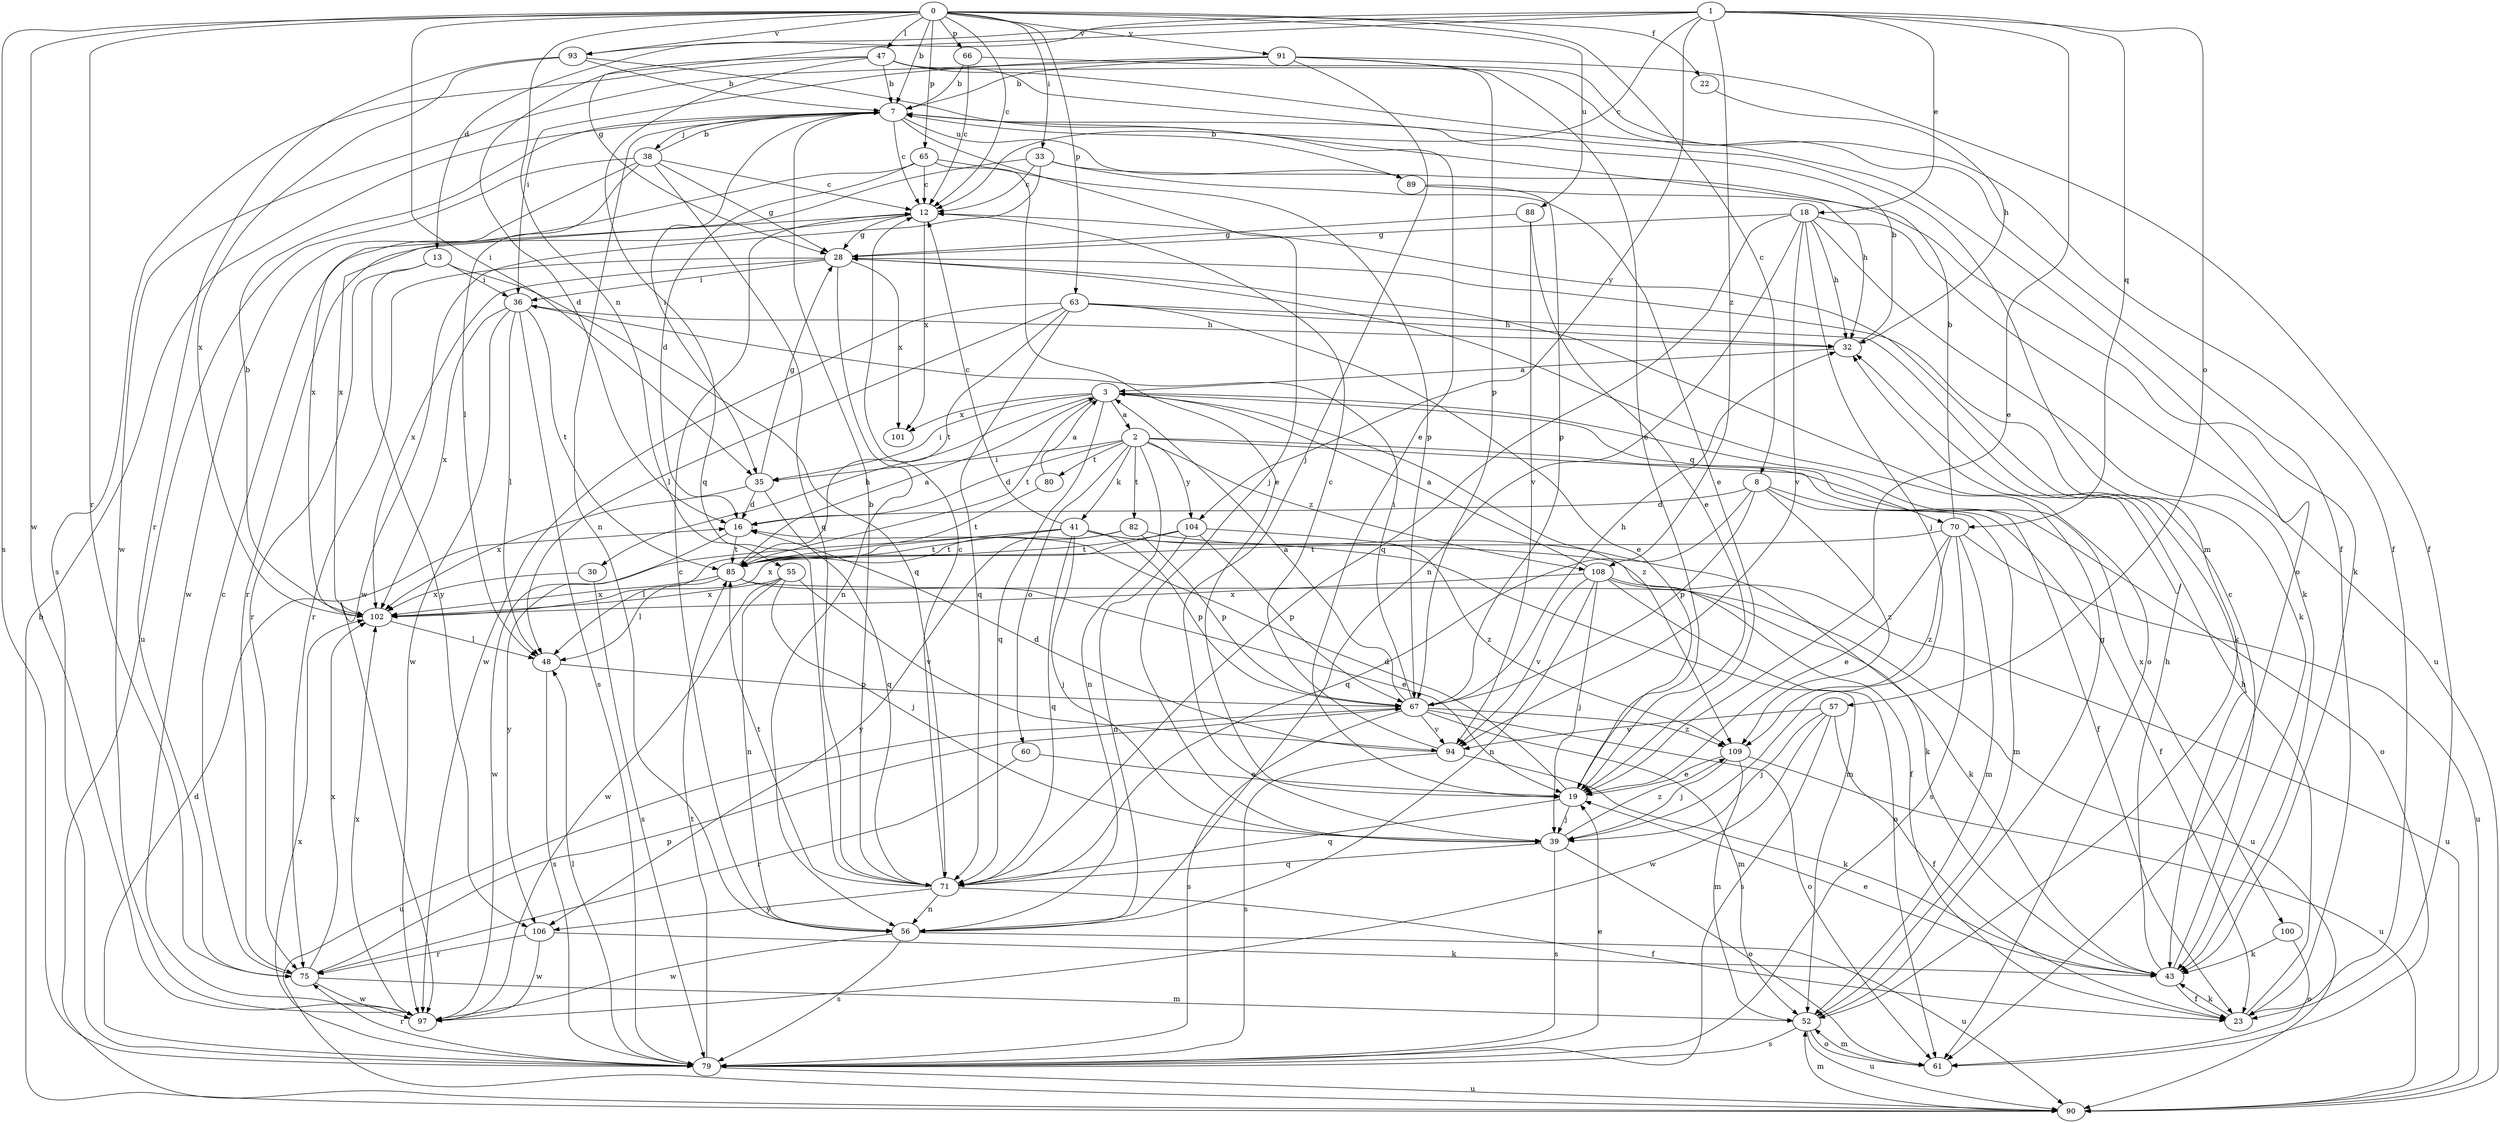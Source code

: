 strict digraph  {
0;
1;
2;
3;
7;
8;
12;
13;
16;
18;
19;
22;
23;
28;
30;
32;
33;
35;
36;
38;
39;
41;
43;
47;
48;
52;
55;
56;
57;
60;
61;
63;
65;
66;
67;
70;
71;
75;
79;
80;
82;
85;
88;
89;
90;
91;
93;
94;
97;
100;
101;
102;
104;
106;
108;
109;
0 -> 7  [label=b];
0 -> 8  [label=c];
0 -> 12  [label=c];
0 -> 22  [label=f];
0 -> 33  [label=i];
0 -> 35  [label=i];
0 -> 47  [label=l];
0 -> 55  [label=n];
0 -> 63  [label=p];
0 -> 65  [label=p];
0 -> 66  [label=p];
0 -> 75  [label=r];
0 -> 79  [label=s];
0 -> 88  [label=u];
0 -> 91  [label=v];
0 -> 93  [label=v];
0 -> 97  [label=w];
1 -> 12  [label=c];
1 -> 13  [label=d];
1 -> 18  [label=e];
1 -> 19  [label=e];
1 -> 28  [label=g];
1 -> 57  [label=o];
1 -> 70  [label=q];
1 -> 93  [label=v];
1 -> 104  [label=y];
1 -> 108  [label=z];
2 -> 16  [label=d];
2 -> 23  [label=f];
2 -> 35  [label=i];
2 -> 41  [label=k];
2 -> 56  [label=n];
2 -> 60  [label=o];
2 -> 61  [label=o];
2 -> 80  [label=t];
2 -> 82  [label=t];
2 -> 104  [label=y];
2 -> 108  [label=z];
3 -> 2  [label=a];
3 -> 30  [label=h];
3 -> 35  [label=i];
3 -> 70  [label=q];
3 -> 71  [label=q];
3 -> 85  [label=t];
3 -> 100  [label=x];
3 -> 101  [label=x];
3 -> 109  [label=z];
7 -> 12  [label=c];
7 -> 35  [label=i];
7 -> 38  [label=j];
7 -> 39  [label=j];
7 -> 56  [label=n];
7 -> 89  [label=u];
8 -> 16  [label=d];
8 -> 23  [label=f];
8 -> 52  [label=m];
8 -> 67  [label=p];
8 -> 71  [label=q];
8 -> 109  [label=z];
12 -> 28  [label=g];
12 -> 75  [label=r];
12 -> 101  [label=x];
13 -> 36  [label=i];
13 -> 71  [label=q];
13 -> 75  [label=r];
13 -> 106  [label=y];
16 -> 85  [label=t];
16 -> 106  [label=y];
18 -> 28  [label=g];
18 -> 32  [label=h];
18 -> 39  [label=j];
18 -> 43  [label=k];
18 -> 56  [label=n];
18 -> 71  [label=q];
18 -> 90  [label=u];
18 -> 94  [label=v];
19 -> 16  [label=d];
19 -> 39  [label=j];
19 -> 71  [label=q];
22 -> 32  [label=h];
23 -> 32  [label=h];
23 -> 43  [label=k];
28 -> 36  [label=i];
28 -> 43  [label=k];
28 -> 56  [label=n];
28 -> 61  [label=o];
28 -> 75  [label=r];
28 -> 101  [label=x];
28 -> 102  [label=x];
30 -> 79  [label=s];
30 -> 102  [label=x];
32 -> 3  [label=a];
32 -> 7  [label=b];
33 -> 12  [label=c];
33 -> 19  [label=e];
33 -> 43  [label=k];
33 -> 97  [label=w];
33 -> 102  [label=x];
35 -> 16  [label=d];
35 -> 28  [label=g];
35 -> 71  [label=q];
35 -> 102  [label=x];
36 -> 32  [label=h];
36 -> 48  [label=l];
36 -> 79  [label=s];
36 -> 85  [label=t];
36 -> 97  [label=w];
36 -> 102  [label=x];
38 -> 7  [label=b];
38 -> 12  [label=c];
38 -> 28  [label=g];
38 -> 48  [label=l];
38 -> 71  [label=q];
38 -> 90  [label=u];
38 -> 97  [label=w];
39 -> 61  [label=o];
39 -> 71  [label=q];
39 -> 79  [label=s];
39 -> 109  [label=z];
41 -> 12  [label=c];
41 -> 23  [label=f];
41 -> 39  [label=j];
41 -> 48  [label=l];
41 -> 52  [label=m];
41 -> 67  [label=p];
41 -> 71  [label=q];
41 -> 85  [label=t];
41 -> 97  [label=w];
43 -> 12  [label=c];
43 -> 19  [label=e];
43 -> 23  [label=f];
43 -> 32  [label=h];
47 -> 7  [label=b];
47 -> 16  [label=d];
47 -> 23  [label=f];
47 -> 52  [label=m];
47 -> 61  [label=o];
47 -> 71  [label=q];
47 -> 79  [label=s];
48 -> 67  [label=p];
48 -> 79  [label=s];
52 -> 28  [label=g];
52 -> 61  [label=o];
52 -> 79  [label=s];
52 -> 90  [label=u];
55 -> 39  [label=j];
55 -> 56  [label=n];
55 -> 94  [label=v];
55 -> 97  [label=w];
55 -> 102  [label=x];
56 -> 12  [label=c];
56 -> 79  [label=s];
56 -> 90  [label=u];
56 -> 97  [label=w];
57 -> 23  [label=f];
57 -> 39  [label=j];
57 -> 79  [label=s];
57 -> 94  [label=v];
57 -> 97  [label=w];
60 -> 19  [label=e];
60 -> 75  [label=r];
61 -> 52  [label=m];
63 -> 19  [label=e];
63 -> 32  [label=h];
63 -> 43  [label=k];
63 -> 48  [label=l];
63 -> 71  [label=q];
63 -> 85  [label=t];
63 -> 97  [label=w];
65 -> 12  [label=c];
65 -> 16  [label=d];
65 -> 19  [label=e];
65 -> 67  [label=p];
65 -> 102  [label=x];
66 -> 7  [label=b];
66 -> 12  [label=c];
66 -> 23  [label=f];
67 -> 3  [label=a];
67 -> 32  [label=h];
67 -> 36  [label=i];
67 -> 52  [label=m];
67 -> 61  [label=o];
67 -> 79  [label=s];
67 -> 90  [label=u];
67 -> 94  [label=v];
67 -> 109  [label=z];
70 -> 7  [label=b];
70 -> 19  [label=e];
70 -> 52  [label=m];
70 -> 79  [label=s];
70 -> 85  [label=t];
70 -> 90  [label=u];
70 -> 109  [label=z];
71 -> 7  [label=b];
71 -> 12  [label=c];
71 -> 23  [label=f];
71 -> 56  [label=n];
71 -> 85  [label=t];
71 -> 106  [label=y];
75 -> 12  [label=c];
75 -> 52  [label=m];
75 -> 67  [label=p];
75 -> 97  [label=w];
75 -> 102  [label=x];
79 -> 16  [label=d];
79 -> 19  [label=e];
79 -> 48  [label=l];
79 -> 75  [label=r];
79 -> 85  [label=t];
79 -> 90  [label=u];
79 -> 102  [label=x];
80 -> 3  [label=a];
80 -> 85  [label=t];
82 -> 43  [label=k];
82 -> 67  [label=p];
82 -> 85  [label=t];
82 -> 106  [label=y];
85 -> 3  [label=a];
85 -> 19  [label=e];
85 -> 48  [label=l];
85 -> 90  [label=u];
85 -> 102  [label=x];
88 -> 19  [label=e];
88 -> 28  [label=g];
88 -> 94  [label=v];
89 -> 7  [label=b];
89 -> 32  [label=h];
89 -> 67  [label=p];
90 -> 7  [label=b];
90 -> 52  [label=m];
91 -> 7  [label=b];
91 -> 19  [label=e];
91 -> 23  [label=f];
91 -> 36  [label=i];
91 -> 39  [label=j];
91 -> 67  [label=p];
91 -> 97  [label=w];
93 -> 7  [label=b];
93 -> 19  [label=e];
93 -> 75  [label=r];
93 -> 102  [label=x];
94 -> 12  [label=c];
94 -> 16  [label=d];
94 -> 43  [label=k];
94 -> 79  [label=s];
97 -> 102  [label=x];
100 -> 43  [label=k];
100 -> 61  [label=o];
102 -> 7  [label=b];
102 -> 48  [label=l];
104 -> 56  [label=n];
104 -> 67  [label=p];
104 -> 85  [label=t];
104 -> 102  [label=x];
104 -> 109  [label=z];
106 -> 43  [label=k];
106 -> 75  [label=r];
106 -> 97  [label=w];
108 -> 3  [label=a];
108 -> 39  [label=j];
108 -> 43  [label=k];
108 -> 56  [label=n];
108 -> 61  [label=o];
108 -> 90  [label=u];
108 -> 94  [label=v];
108 -> 102  [label=x];
109 -> 19  [label=e];
109 -> 39  [label=j];
109 -> 52  [label=m];
109 -> 90  [label=u];
}
